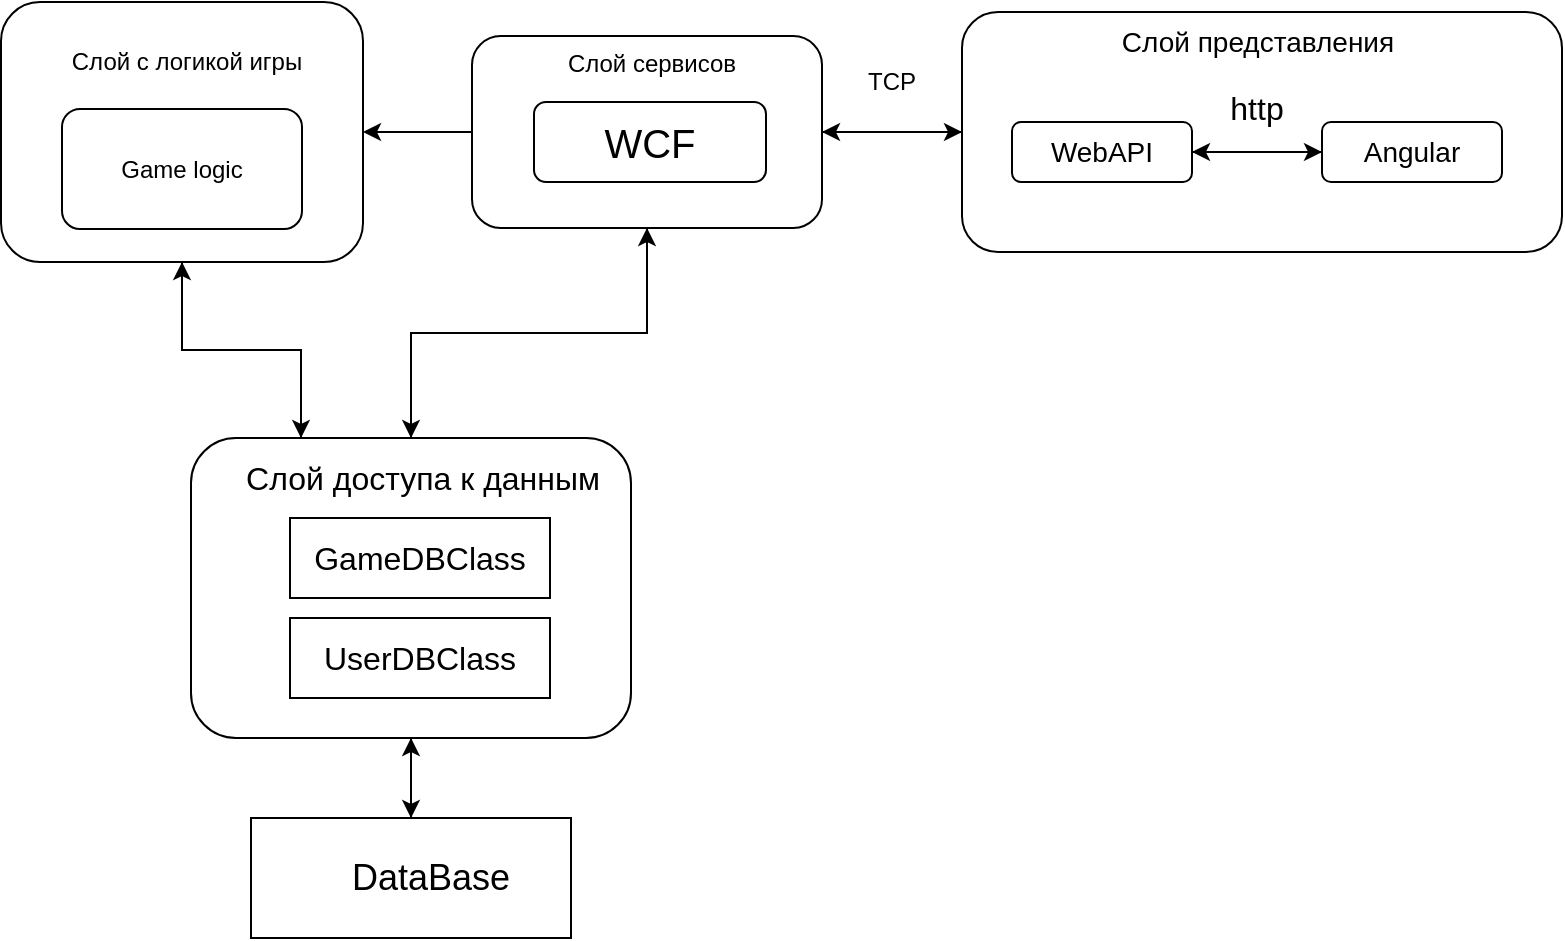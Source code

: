 <mxfile version="11.2.9" type="device" pages="1"><diagram id="nXc3d74k1vQHkr0ED2PU" name="Page-1"><mxGraphModel dx="1005" dy="567" grid="1" gridSize="10" guides="1" tooltips="1" connect="1" arrows="1" fold="1" page="1" pageScale="1" pageWidth="850" pageHeight="1100" math="0" shadow="0"><root><mxCell id="0"/><mxCell id="1" parent="0"/><mxCell id="8dmsrF20pJN2qLGegAcM-39" style="edgeStyle=orthogonalEdgeStyle;rounded=0;orthogonalLoop=1;jettySize=auto;html=1;exitX=0;exitY=0.5;exitDx=0;exitDy=0;entryX=1;entryY=0.5;entryDx=0;entryDy=0;" edge="1" parent="1" source="8dmsrF20pJN2qLGegAcM-3" target="8dmsrF20pJN2qLGegAcM-15"><mxGeometry relative="1" as="geometry"/></mxCell><mxCell id="8dmsrF20pJN2qLGegAcM-3" value="" style="rounded=1;whiteSpace=wrap;html=1;" vertex="1" parent="1"><mxGeometry x="490" y="152" width="300" height="120" as="geometry"/></mxCell><mxCell id="8dmsrF20pJN2qLGegAcM-4" value="&lt;font style=&quot;font-size: 14px&quot;&gt;Слой представления&lt;/font&gt;" style="text;html=1;strokeColor=none;fillColor=none;align=center;verticalAlign=middle;whiteSpace=wrap;rounded=0;" vertex="1" parent="1"><mxGeometry x="537.5" y="156.5" width="200" height="20" as="geometry"/></mxCell><mxCell id="8dmsrF20pJN2qLGegAcM-10" value="&lt;font style=&quot;font-size: 16px&quot;&gt;http&lt;/font&gt;" style="text;html=1;strokeColor=none;fillColor=none;align=center;verticalAlign=middle;whiteSpace=wrap;rounded=0;" vertex="1" parent="1"><mxGeometry x="615" y="190" width="45" height="20" as="geometry"/></mxCell><mxCell id="8dmsrF20pJN2qLGegAcM-40" style="edgeStyle=orthogonalEdgeStyle;rounded=0;orthogonalLoop=1;jettySize=auto;html=1;exitX=1;exitY=0.5;exitDx=0;exitDy=0;entryX=0;entryY=0.5;entryDx=0;entryDy=0;" edge="1" parent="1" source="8dmsrF20pJN2qLGegAcM-15" target="8dmsrF20pJN2qLGegAcM-3"><mxGeometry relative="1" as="geometry"/></mxCell><mxCell id="8dmsrF20pJN2qLGegAcM-43" style="edgeStyle=orthogonalEdgeStyle;rounded=0;orthogonalLoop=1;jettySize=auto;html=1;exitX=0;exitY=0.5;exitDx=0;exitDy=0;entryX=1;entryY=0.5;entryDx=0;entryDy=0;" edge="1" parent="1" source="8dmsrF20pJN2qLGegAcM-15" target="8dmsrF20pJN2qLGegAcM-31"><mxGeometry relative="1" as="geometry"/></mxCell><mxCell id="8dmsrF20pJN2qLGegAcM-45" style="edgeStyle=orthogonalEdgeStyle;rounded=0;orthogonalLoop=1;jettySize=auto;html=1;exitX=0.5;exitY=1;exitDx=0;exitDy=0;" edge="1" parent="1" source="8dmsrF20pJN2qLGegAcM-15" target="8dmsrF20pJN2qLGegAcM-19"><mxGeometry relative="1" as="geometry"/></mxCell><mxCell id="8dmsrF20pJN2qLGegAcM-15" value="" style="rounded=1;whiteSpace=wrap;html=1;" vertex="1" parent="1"><mxGeometry x="245" y="164" width="175" height="96" as="geometry"/></mxCell><mxCell id="8dmsrF20pJN2qLGegAcM-16" value="Слой сервисов" style="text;html=1;strokeColor=none;fillColor=none;align=center;verticalAlign=middle;whiteSpace=wrap;rounded=0;" vertex="1" parent="1"><mxGeometry x="270" y="168" width="130" height="20" as="geometry"/></mxCell><mxCell id="8dmsrF20pJN2qLGegAcM-17" value="&lt;font style=&quot;font-size: 20px&quot;&gt;WCF&lt;/font&gt;" style="rounded=1;whiteSpace=wrap;html=1;" vertex="1" parent="1"><mxGeometry x="276" y="197" width="116" height="40" as="geometry"/></mxCell><mxCell id="8dmsrF20pJN2qLGegAcM-18" value="Game logic" style="rounded=1;whiteSpace=wrap;html=1;" vertex="1" parent="1"><mxGeometry x="40" y="200.5" width="120" height="60" as="geometry"/></mxCell><mxCell id="8dmsrF20pJN2qLGegAcM-28" style="edgeStyle=orthogonalEdgeStyle;rounded=0;orthogonalLoop=1;jettySize=auto;html=1;entryX=0.5;entryY=0;entryDx=0;entryDy=0;" edge="1" parent="1" source="8dmsrF20pJN2qLGegAcM-19" target="8dmsrF20pJN2qLGegAcM-24"><mxGeometry relative="1" as="geometry"/></mxCell><mxCell id="8dmsrF20pJN2qLGegAcM-46" style="edgeStyle=orthogonalEdgeStyle;rounded=0;orthogonalLoop=1;jettySize=auto;html=1;exitX=0.5;exitY=0;exitDx=0;exitDy=0;entryX=0.5;entryY=1;entryDx=0;entryDy=0;" edge="1" parent="1" source="8dmsrF20pJN2qLGegAcM-19" target="8dmsrF20pJN2qLGegAcM-15"><mxGeometry relative="1" as="geometry"/></mxCell><mxCell id="8dmsrF20pJN2qLGegAcM-47" style="edgeStyle=orthogonalEdgeStyle;rounded=0;orthogonalLoop=1;jettySize=auto;html=1;exitX=0.25;exitY=0;exitDx=0;exitDy=0;entryX=0.5;entryY=1;entryDx=0;entryDy=0;" edge="1" parent="1" source="8dmsrF20pJN2qLGegAcM-19" target="8dmsrF20pJN2qLGegAcM-31"><mxGeometry relative="1" as="geometry"/></mxCell><mxCell id="8dmsrF20pJN2qLGegAcM-19" value="" style="rounded=1;whiteSpace=wrap;html=1;" vertex="1" parent="1"><mxGeometry x="104.5" y="365" width="220" height="150" as="geometry"/></mxCell><mxCell id="8dmsrF20pJN2qLGegAcM-21" value="&lt;font style=&quot;font-size: 16px&quot;&gt;Слой доступа к данным&lt;/font&gt;" style="text;html=1;strokeColor=none;fillColor=none;align=center;verticalAlign=middle;whiteSpace=wrap;rounded=0;" vertex="1" parent="1"><mxGeometry x="90" y="375" width="261" height="20" as="geometry"/></mxCell><mxCell id="8dmsrF20pJN2qLGegAcM-22" value="&lt;font style=&quot;font-size: 16px&quot;&gt;GameDBClass&lt;/font&gt;" style="rounded=0;whiteSpace=wrap;html=1;" vertex="1" parent="1"><mxGeometry x="154" y="405" width="130" height="40" as="geometry"/></mxCell><mxCell id="8dmsrF20pJN2qLGegAcM-23" value="&lt;font style=&quot;font-size: 16px&quot;&gt;UserDBClass&lt;/font&gt;" style="rounded=0;whiteSpace=wrap;html=1;" vertex="1" parent="1"><mxGeometry x="154" y="455" width="130" height="40" as="geometry"/></mxCell><mxCell id="8dmsrF20pJN2qLGegAcM-27" style="edgeStyle=orthogonalEdgeStyle;rounded=0;orthogonalLoop=1;jettySize=auto;html=1;" edge="1" parent="1" source="8dmsrF20pJN2qLGegAcM-24" target="8dmsrF20pJN2qLGegAcM-19"><mxGeometry relative="1" as="geometry"/></mxCell><mxCell id="8dmsrF20pJN2qLGegAcM-24" value="" style="rounded=0;whiteSpace=wrap;html=1;" vertex="1" parent="1"><mxGeometry x="134.5" y="555" width="160" height="60" as="geometry"/></mxCell><mxCell id="8dmsrF20pJN2qLGegAcM-25" value="&lt;font style=&quot;font-size: 18px&quot;&gt;DataBase&lt;/font&gt;" style="text;html=1;strokeColor=none;fillColor=none;align=center;verticalAlign=middle;whiteSpace=wrap;rounded=0;" vertex="1" parent="1"><mxGeometry x="162.5" y="565" width="123" height="40" as="geometry"/></mxCell><mxCell id="8dmsrF20pJN2qLGegAcM-29" value="Слой с логикой игры" style="text;html=1;strokeColor=none;fillColor=none;align=center;verticalAlign=middle;whiteSpace=wrap;rounded=0;" vertex="1" parent="1"><mxGeometry x="40" y="166.5" width="125" height="20" as="geometry"/></mxCell><mxCell id="8dmsrF20pJN2qLGegAcM-44" style="edgeStyle=orthogonalEdgeStyle;rounded=0;orthogonalLoop=1;jettySize=auto;html=1;exitX=0.5;exitY=1;exitDx=0;exitDy=0;entryX=0.25;entryY=0;entryDx=0;entryDy=0;" edge="1" parent="1" source="8dmsrF20pJN2qLGegAcM-31" target="8dmsrF20pJN2qLGegAcM-19"><mxGeometry relative="1" as="geometry"/></mxCell><mxCell id="8dmsrF20pJN2qLGegAcM-31" value="" style="rounded=1;whiteSpace=wrap;html=1;fillColor=none;" vertex="1" parent="1"><mxGeometry x="9.5" y="147" width="181" height="130" as="geometry"/></mxCell><mxCell id="8dmsrF20pJN2qLGegAcM-37" style="edgeStyle=orthogonalEdgeStyle;rounded=0;orthogonalLoop=1;jettySize=auto;html=1;exitX=0;exitY=0.5;exitDx=0;exitDy=0;entryX=1;entryY=0.5;entryDx=0;entryDy=0;" edge="1" parent="1" source="8dmsrF20pJN2qLGegAcM-34" target="8dmsrF20pJN2qLGegAcM-35"><mxGeometry relative="1" as="geometry"/></mxCell><mxCell id="8dmsrF20pJN2qLGegAcM-34" value="&lt;font style=&quot;font-size: 14px&quot;&gt;Angular&lt;/font&gt;" style="rounded=1;whiteSpace=wrap;html=1;fillColor=none;" vertex="1" parent="1"><mxGeometry x="670" y="207" width="90" height="30" as="geometry"/></mxCell><mxCell id="8dmsrF20pJN2qLGegAcM-36" style="edgeStyle=orthogonalEdgeStyle;rounded=0;orthogonalLoop=1;jettySize=auto;html=1;exitX=1;exitY=0.5;exitDx=0;exitDy=0;" edge="1" parent="1" source="8dmsrF20pJN2qLGegAcM-35" target="8dmsrF20pJN2qLGegAcM-34"><mxGeometry relative="1" as="geometry"/></mxCell><mxCell id="8dmsrF20pJN2qLGegAcM-35" value="&lt;font style=&quot;font-size: 14px&quot;&gt;WebAPI&lt;/font&gt;" style="rounded=1;whiteSpace=wrap;html=1;fillColor=none;" vertex="1" parent="1"><mxGeometry x="515" y="207" width="90" height="30" as="geometry"/></mxCell><mxCell id="8dmsrF20pJN2qLGegAcM-41" value="TCP" style="text;html=1;strokeColor=none;fillColor=none;align=center;verticalAlign=middle;whiteSpace=wrap;rounded=0;" vertex="1" parent="1"><mxGeometry x="435" y="176.5" width="40" height="20" as="geometry"/></mxCell></root></mxGraphModel></diagram></mxfile>